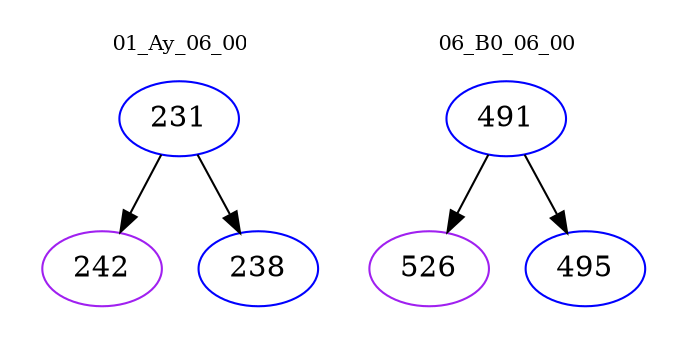 digraph{
subgraph cluster_0 {
color = white
label = "01_Ay_06_00";
fontsize=10;
T0_231 [label="231", color="blue"]
T0_231 -> T0_242 [color="black"]
T0_242 [label="242", color="purple"]
T0_231 -> T0_238 [color="black"]
T0_238 [label="238", color="blue"]
}
subgraph cluster_1 {
color = white
label = "06_B0_06_00";
fontsize=10;
T1_491 [label="491", color="blue"]
T1_491 -> T1_526 [color="black"]
T1_526 [label="526", color="purple"]
T1_491 -> T1_495 [color="black"]
T1_495 [label="495", color="blue"]
}
}
